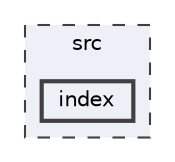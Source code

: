 digraph "/Users/yjack/GitHub/SimEvo/src/index"
{
 // LATEX_PDF_SIZE
  bgcolor="transparent";
  edge [fontname=Helvetica,fontsize=10,labelfontname=Helvetica,labelfontsize=10];
  node [fontname=Helvetica,fontsize=10,shape=box,height=0.2,width=0.4];
  compound=true
  subgraph clusterdir_68267d1309a1af8e8297ef4c3efbcdba {
    graph [ bgcolor="#edf0f7", pencolor="grey25", label="src", fontname=Helvetica,fontsize=10 style="filled,dashed", URL="dir_68267d1309a1af8e8297ef4c3efbcdba.html",tooltip=""]
  dir_19ac67bde96fa7098d9c89fb8e36db69 [label="index", fillcolor="#edf0f7", color="grey25", style="filled,bold", URL="dir_19ac67bde96fa7098d9c89fb8e36db69.html",tooltip=""];
  }
}
